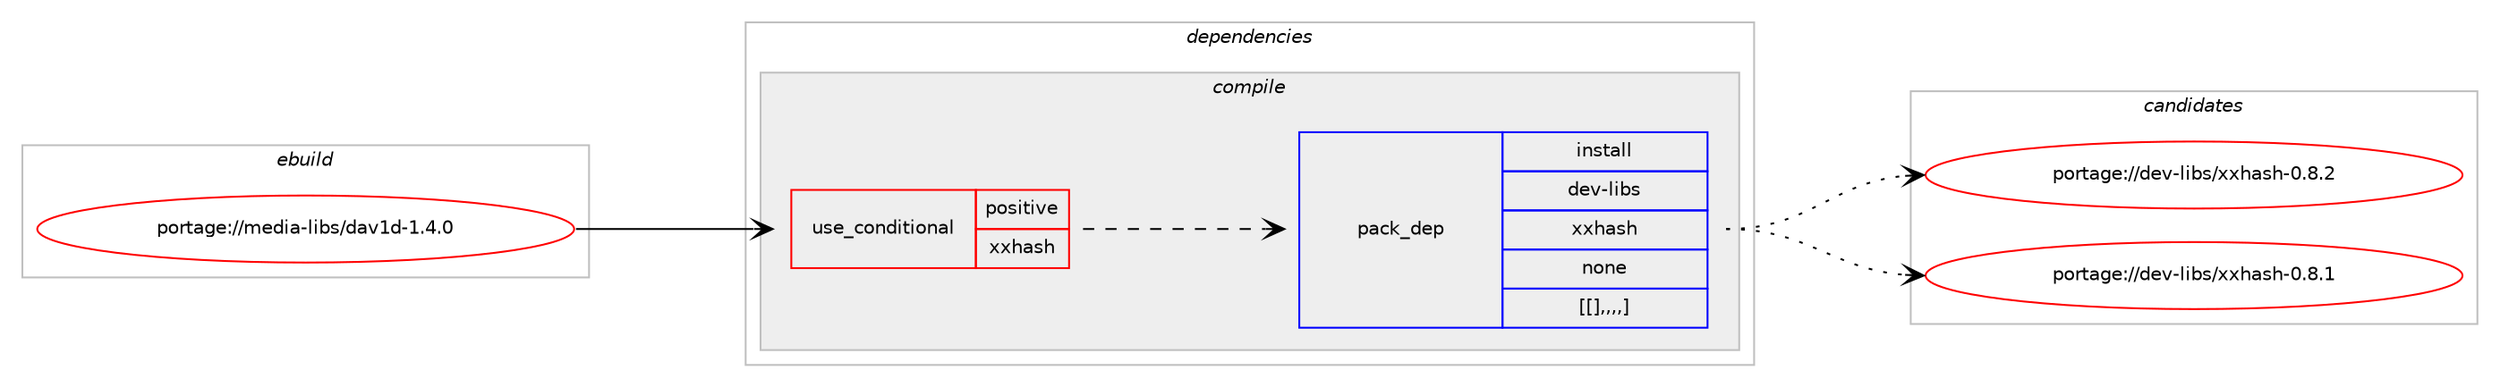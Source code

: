 digraph prolog {

# *************
# Graph options
# *************

newrank=true;
concentrate=true;
compound=true;
graph [rankdir=LR,fontname=Helvetica,fontsize=10,ranksep=1.5];#, ranksep=2.5, nodesep=0.2];
edge  [arrowhead=vee];
node  [fontname=Helvetica,fontsize=10];

# **********
# The ebuild
# **********

subgraph cluster_leftcol {
color=gray;
label=<<i>ebuild</i>>;
id [label="portage://media-libs/dav1d-1.4.0", color=red, width=4, href="../media-libs/dav1d-1.4.0.svg"];
}

# ****************
# The dependencies
# ****************

subgraph cluster_midcol {
color=gray;
label=<<i>dependencies</i>>;
subgraph cluster_compile {
fillcolor="#eeeeee";
style=filled;
label=<<i>compile</i>>;
subgraph cond78095 {
dependency306747 [label=<<TABLE BORDER="0" CELLBORDER="1" CELLSPACING="0" CELLPADDING="4"><TR><TD ROWSPAN="3" CELLPADDING="10">use_conditional</TD></TR><TR><TD>positive</TD></TR><TR><TD>xxhash</TD></TR></TABLE>>, shape=none, color=red];
subgraph pack226253 {
dependency306748 [label=<<TABLE BORDER="0" CELLBORDER="1" CELLSPACING="0" CELLPADDING="4" WIDTH="220"><TR><TD ROWSPAN="6" CELLPADDING="30">pack_dep</TD></TR><TR><TD WIDTH="110">install</TD></TR><TR><TD>dev-libs</TD></TR><TR><TD>xxhash</TD></TR><TR><TD>none</TD></TR><TR><TD>[[],,,,]</TD></TR></TABLE>>, shape=none, color=blue];
}
dependency306747:e -> dependency306748:w [weight=20,style="dashed",arrowhead="vee"];
}
id:e -> dependency306747:w [weight=20,style="solid",arrowhead="vee"];
}
subgraph cluster_compileandrun {
fillcolor="#eeeeee";
style=filled;
label=<<i>compile and run</i>>;
}
subgraph cluster_run {
fillcolor="#eeeeee";
style=filled;
label=<<i>run</i>>;
}
}

# **************
# The candidates
# **************

subgraph cluster_choices {
rank=same;
color=gray;
label=<<i>candidates</i>>;

subgraph choice226253 {
color=black;
nodesep=1;
choice10010111845108105981154712012010497115104454846564650 [label="portage://dev-libs/xxhash-0.8.2", color=red, width=4,href="../dev-libs/xxhash-0.8.2.svg"];
choice10010111845108105981154712012010497115104454846564649 [label="portage://dev-libs/xxhash-0.8.1", color=red, width=4,href="../dev-libs/xxhash-0.8.1.svg"];
dependency306748:e -> choice10010111845108105981154712012010497115104454846564650:w [style=dotted,weight="100"];
dependency306748:e -> choice10010111845108105981154712012010497115104454846564649:w [style=dotted,weight="100"];
}
}

}
